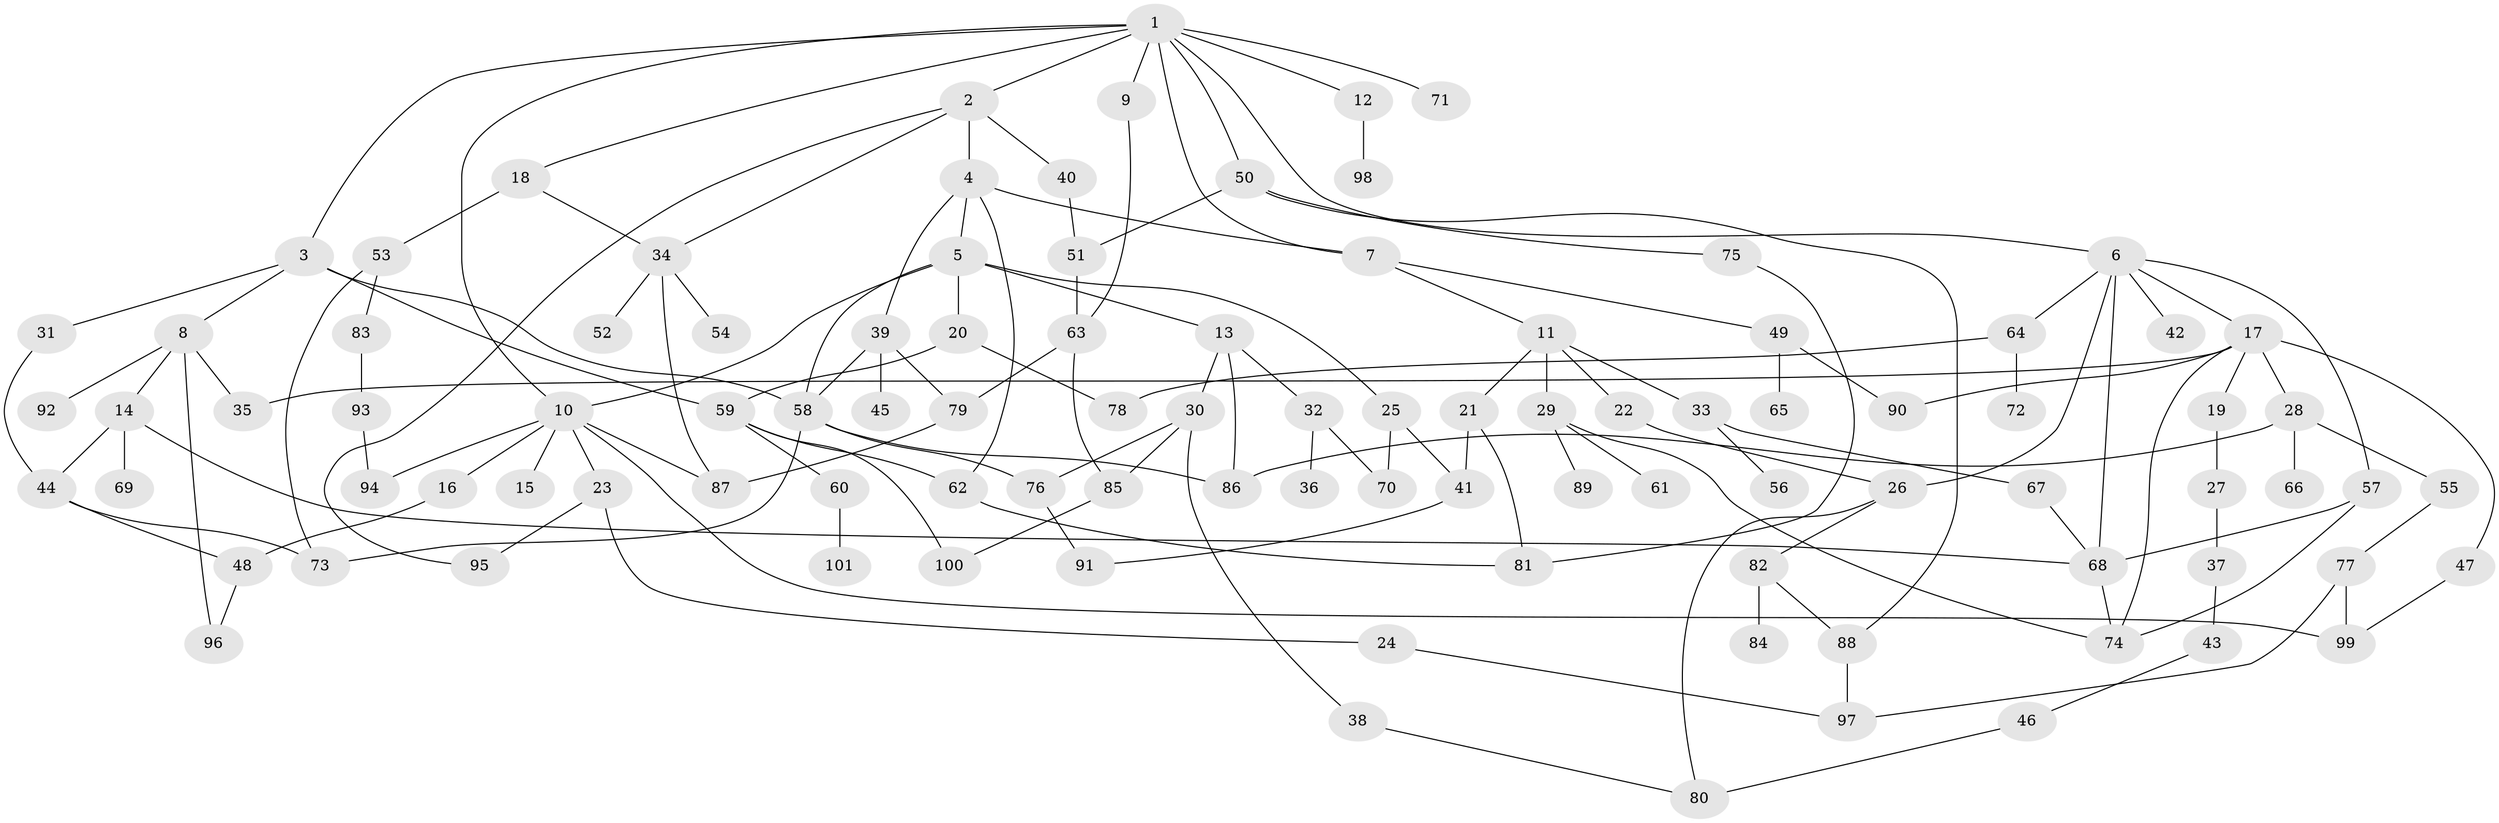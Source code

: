 // Generated by graph-tools (version 1.1) at 2025/34/03/09/25 02:34:21]
// undirected, 101 vertices, 146 edges
graph export_dot {
graph [start="1"]
  node [color=gray90,style=filled];
  1;
  2;
  3;
  4;
  5;
  6;
  7;
  8;
  9;
  10;
  11;
  12;
  13;
  14;
  15;
  16;
  17;
  18;
  19;
  20;
  21;
  22;
  23;
  24;
  25;
  26;
  27;
  28;
  29;
  30;
  31;
  32;
  33;
  34;
  35;
  36;
  37;
  38;
  39;
  40;
  41;
  42;
  43;
  44;
  45;
  46;
  47;
  48;
  49;
  50;
  51;
  52;
  53;
  54;
  55;
  56;
  57;
  58;
  59;
  60;
  61;
  62;
  63;
  64;
  65;
  66;
  67;
  68;
  69;
  70;
  71;
  72;
  73;
  74;
  75;
  76;
  77;
  78;
  79;
  80;
  81;
  82;
  83;
  84;
  85;
  86;
  87;
  88;
  89;
  90;
  91;
  92;
  93;
  94;
  95;
  96;
  97;
  98;
  99;
  100;
  101;
  1 -- 2;
  1 -- 3;
  1 -- 6;
  1 -- 9;
  1 -- 10;
  1 -- 12;
  1 -- 18;
  1 -- 50;
  1 -- 71;
  1 -- 7;
  2 -- 4;
  2 -- 34;
  2 -- 40;
  2 -- 95;
  3 -- 8;
  3 -- 31;
  3 -- 58;
  3 -- 59;
  4 -- 5;
  4 -- 7;
  4 -- 39;
  4 -- 62;
  5 -- 13;
  5 -- 20;
  5 -- 25;
  5 -- 58;
  5 -- 10;
  6 -- 17;
  6 -- 42;
  6 -- 57;
  6 -- 64;
  6 -- 68;
  6 -- 26;
  7 -- 11;
  7 -- 49;
  8 -- 14;
  8 -- 92;
  8 -- 96;
  8 -- 35;
  9 -- 63;
  10 -- 15;
  10 -- 16;
  10 -- 23;
  10 -- 94;
  10 -- 99;
  10 -- 87;
  11 -- 21;
  11 -- 22;
  11 -- 29;
  11 -- 33;
  12 -- 98;
  13 -- 30;
  13 -- 32;
  13 -- 86;
  14 -- 44;
  14 -- 69;
  14 -- 68;
  16 -- 48;
  17 -- 19;
  17 -- 28;
  17 -- 35;
  17 -- 47;
  17 -- 90;
  17 -- 74;
  18 -- 53;
  18 -- 34;
  19 -- 27;
  20 -- 59;
  20 -- 78;
  21 -- 41;
  21 -- 81;
  22 -- 26;
  23 -- 24;
  23 -- 95;
  24 -- 97;
  25 -- 41;
  25 -- 70;
  26 -- 82;
  26 -- 80;
  27 -- 37;
  28 -- 55;
  28 -- 66;
  28 -- 86;
  29 -- 61;
  29 -- 89;
  29 -- 74;
  30 -- 38;
  30 -- 76;
  30 -- 85;
  31 -- 44;
  32 -- 36;
  32 -- 70;
  33 -- 56;
  33 -- 67;
  34 -- 52;
  34 -- 54;
  34 -- 87;
  37 -- 43;
  38 -- 80;
  39 -- 45;
  39 -- 58;
  39 -- 79;
  40 -- 51;
  41 -- 91;
  43 -- 46;
  44 -- 48;
  44 -- 73;
  46 -- 80;
  47 -- 99;
  48 -- 96;
  49 -- 65;
  49 -- 90;
  50 -- 75;
  50 -- 88;
  50 -- 51;
  51 -- 63;
  53 -- 73;
  53 -- 83;
  55 -- 77;
  57 -- 68;
  57 -- 74;
  58 -- 76;
  58 -- 86;
  58 -- 73;
  59 -- 60;
  59 -- 100;
  59 -- 62;
  60 -- 101;
  62 -- 81;
  63 -- 79;
  63 -- 85;
  64 -- 72;
  64 -- 78;
  67 -- 68;
  68 -- 74;
  75 -- 81;
  76 -- 91;
  77 -- 97;
  77 -- 99;
  79 -- 87;
  82 -- 84;
  82 -- 88;
  83 -- 93;
  85 -- 100;
  88 -- 97;
  93 -- 94;
}
